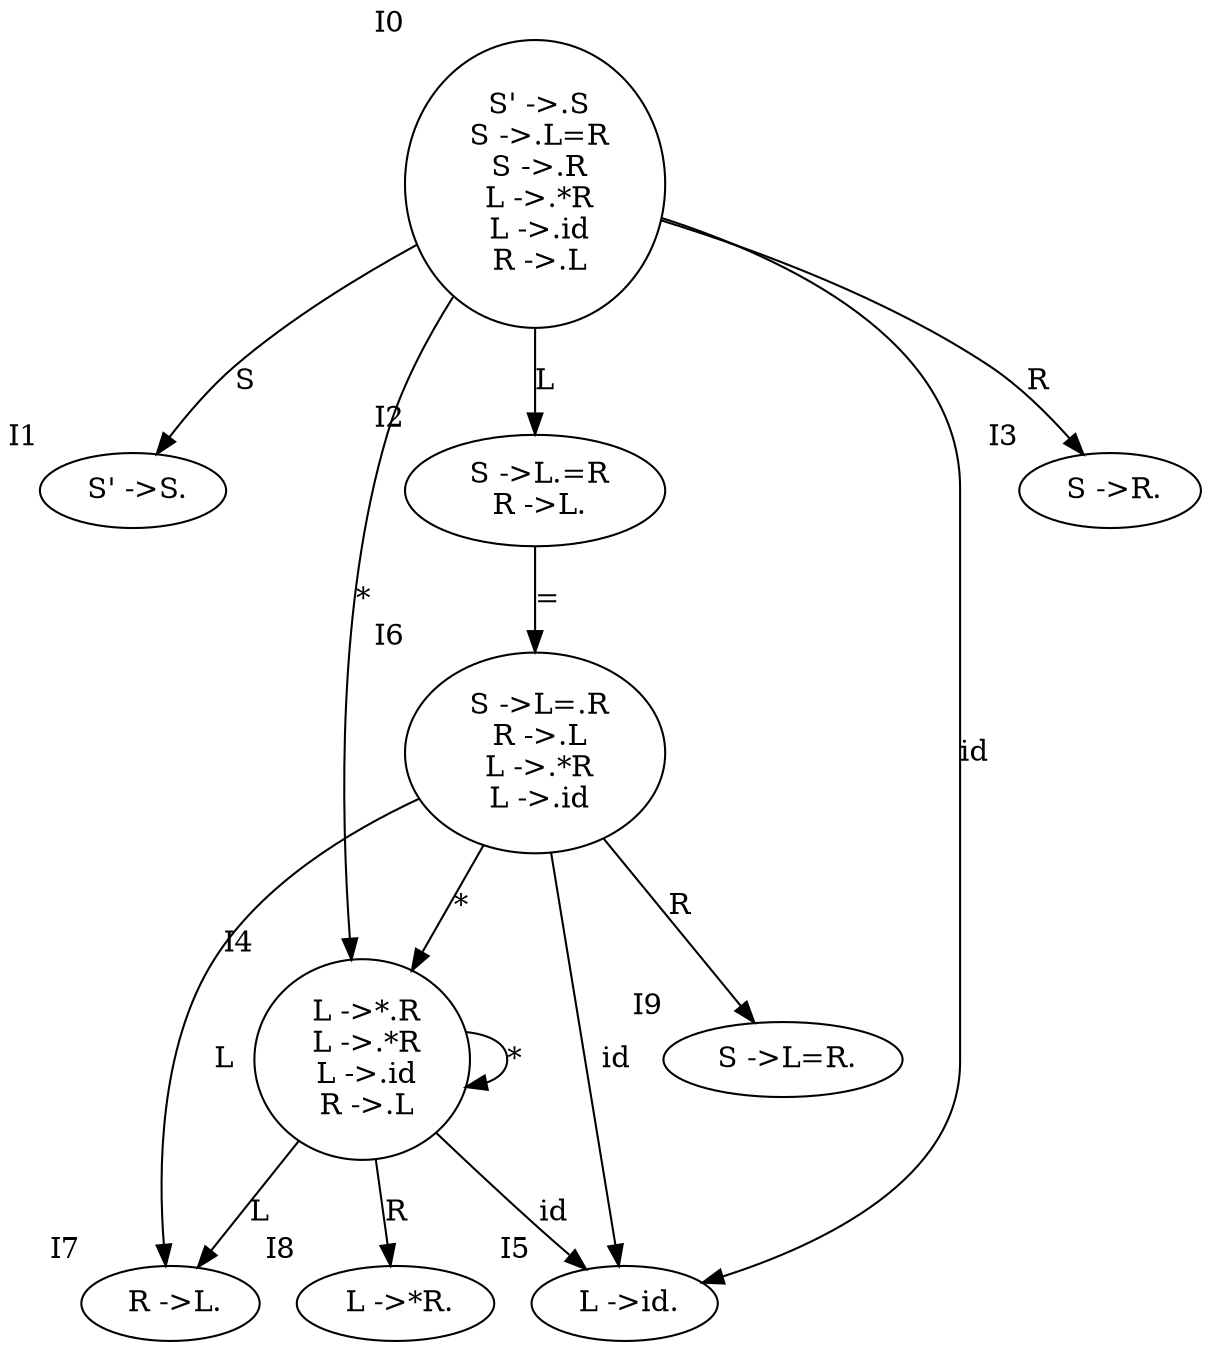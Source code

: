 digraph {
	a [label=" S' ->.S
 S ->.L=R
 S ->.R
 L ->.*R
 L ->.id
 R ->.L
" xlabel=I0]
	b [label=" S' ->S.
" xlabel=I1]
	c [label=" S ->L.=R
 R ->L.
" xlabel=I2]
	d [label=" S ->R.
" xlabel=I3]
	e [label=" L ->*.R
 L ->.*R
 L ->.id
 R ->.L
" xlabel=I4]
	f [label=" L ->id.
" xlabel=I5]
	g [label=" S ->L=.R
 R ->.L
 L ->.*R
 L ->.id
" xlabel=I6]
	h [label=" R ->L.
" xlabel=I7]
	i [label=" L ->*R.
" xlabel=I8]
	j [label=" S ->L=R.
" xlabel=I9]
	a -> b [label=S]
	a -> c [label=L]
	a -> d [label=R]
	a -> e [label="*"]
	a -> f [label=id]
	c -> g [label="="]
	e -> h [label=L]
	e -> i [label=R]
	e -> e [label="*"]
	e -> f [label=id]
	g -> h [label=L]
	g -> j [label=R]
	g -> e [label="*"]
	g -> f [label=id]
}
